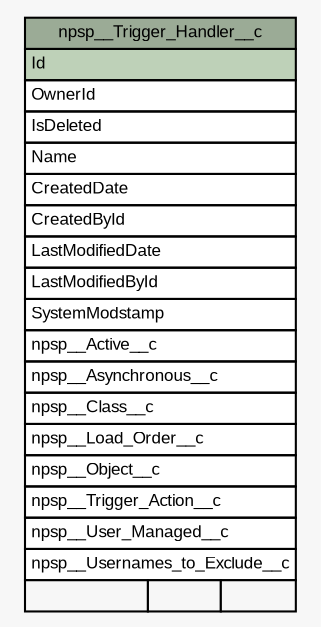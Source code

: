 // dot 2.40.1 on Mac OS X 10.12.6
// SchemaSpy rev 590
digraph "npsp__Trigger_Handler__c" {
  graph [
    rankdir="RL"
    bgcolor="#f7f7f7"
    nodesep="0.18"
    ranksep="0.46"
    fontname="Arial"
    fontsize="8"
  ];
  node [
    fontname="Arial"
    fontsize="8"
    shape="plaintext"
  ];
  edge [
    arrowsize="0.8"
  ];
  "npsp__Trigger_Handler__c" [
    label=<
    <TABLE BORDER="0" CELLBORDER="1" CELLSPACING="0" BGCOLOR="#ffffff">
      <TR><TD COLSPAN="3" BGCOLOR="#9bab96" ALIGN="CENTER">npsp__Trigger_Handler__c</TD></TR>
      <TR><TD PORT="Id" COLSPAN="3" BGCOLOR="#bed1b8" ALIGN="LEFT">Id</TD></TR>
      <TR><TD PORT="OwnerId" COLSPAN="3" ALIGN="LEFT">OwnerId</TD></TR>
      <TR><TD PORT="IsDeleted" COLSPAN="3" ALIGN="LEFT">IsDeleted</TD></TR>
      <TR><TD PORT="Name" COLSPAN="3" ALIGN="LEFT">Name</TD></TR>
      <TR><TD PORT="CreatedDate" COLSPAN="3" ALIGN="LEFT">CreatedDate</TD></TR>
      <TR><TD PORT="CreatedById" COLSPAN="3" ALIGN="LEFT">CreatedById</TD></TR>
      <TR><TD PORT="LastModifiedDate" COLSPAN="3" ALIGN="LEFT">LastModifiedDate</TD></TR>
      <TR><TD PORT="LastModifiedById" COLSPAN="3" ALIGN="LEFT">LastModifiedById</TD></TR>
      <TR><TD PORT="SystemModstamp" COLSPAN="3" ALIGN="LEFT">SystemModstamp</TD></TR>
      <TR><TD PORT="npsp__Active__c" COLSPAN="3" ALIGN="LEFT">npsp__Active__c</TD></TR>
      <TR><TD PORT="npsp__Asynchronous__c" COLSPAN="3" ALIGN="LEFT">npsp__Asynchronous__c</TD></TR>
      <TR><TD PORT="npsp__Class__c" COLSPAN="3" ALIGN="LEFT">npsp__Class__c</TD></TR>
      <TR><TD PORT="npsp__Load_Order__c" COLSPAN="3" ALIGN="LEFT">npsp__Load_Order__c</TD></TR>
      <TR><TD PORT="npsp__Object__c" COLSPAN="3" ALIGN="LEFT">npsp__Object__c</TD></TR>
      <TR><TD PORT="npsp__Trigger_Action__c" COLSPAN="3" ALIGN="LEFT">npsp__Trigger_Action__c</TD></TR>
      <TR><TD PORT="npsp__User_Managed__c" COLSPAN="3" ALIGN="LEFT">npsp__User_Managed__c</TD></TR>
      <TR><TD PORT="npsp__Usernames_to_Exclude__c" COLSPAN="3" ALIGN="LEFT">npsp__Usernames_to_Exclude__c</TD></TR>
      <TR><TD ALIGN="LEFT" BGCOLOR="#f7f7f7">  </TD><TD ALIGN="RIGHT" BGCOLOR="#f7f7f7">  </TD><TD ALIGN="RIGHT" BGCOLOR="#f7f7f7">  </TD></TR>
    </TABLE>>
    URL="tables/npsp__Trigger_Handler__c.html"
    tooltip="npsp__Trigger_Handler__c"
  ];
}
